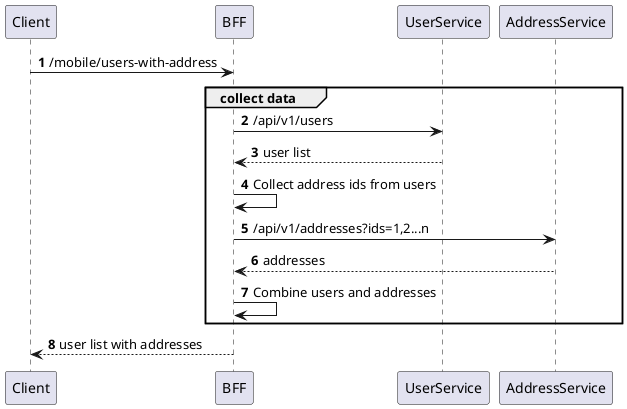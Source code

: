 @startuml
'https://plantuml.com/sequence-diagram

autonumber

Client -> BFF: /mobile/users-with-address

group collect data
BFF -> UserService: /api/v1/users
UserService --> BFF: user list

BFF->BFF: Collect address ids from users

BFF -> AddressService: /api/v1/addresses?ids=1,2...n
AddressService --> BFF: addresses

BFF->BFF: Combine users and addresses
end

BFF ---> Client: user list with addresses


@enduml